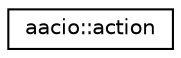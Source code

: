 digraph "Graphical Class Hierarchy"
{
  edge [fontname="Helvetica",fontsize="10",labelfontname="Helvetica",labelfontsize="10"];
  node [fontname="Helvetica",fontsize="10",shape=record];
  rankdir="LR";
  Node0 [label="aacio::action",height=0.2,width=0.4,color="black", fillcolor="white", style="filled",URL="$structaacio_1_1action.html"];
}
